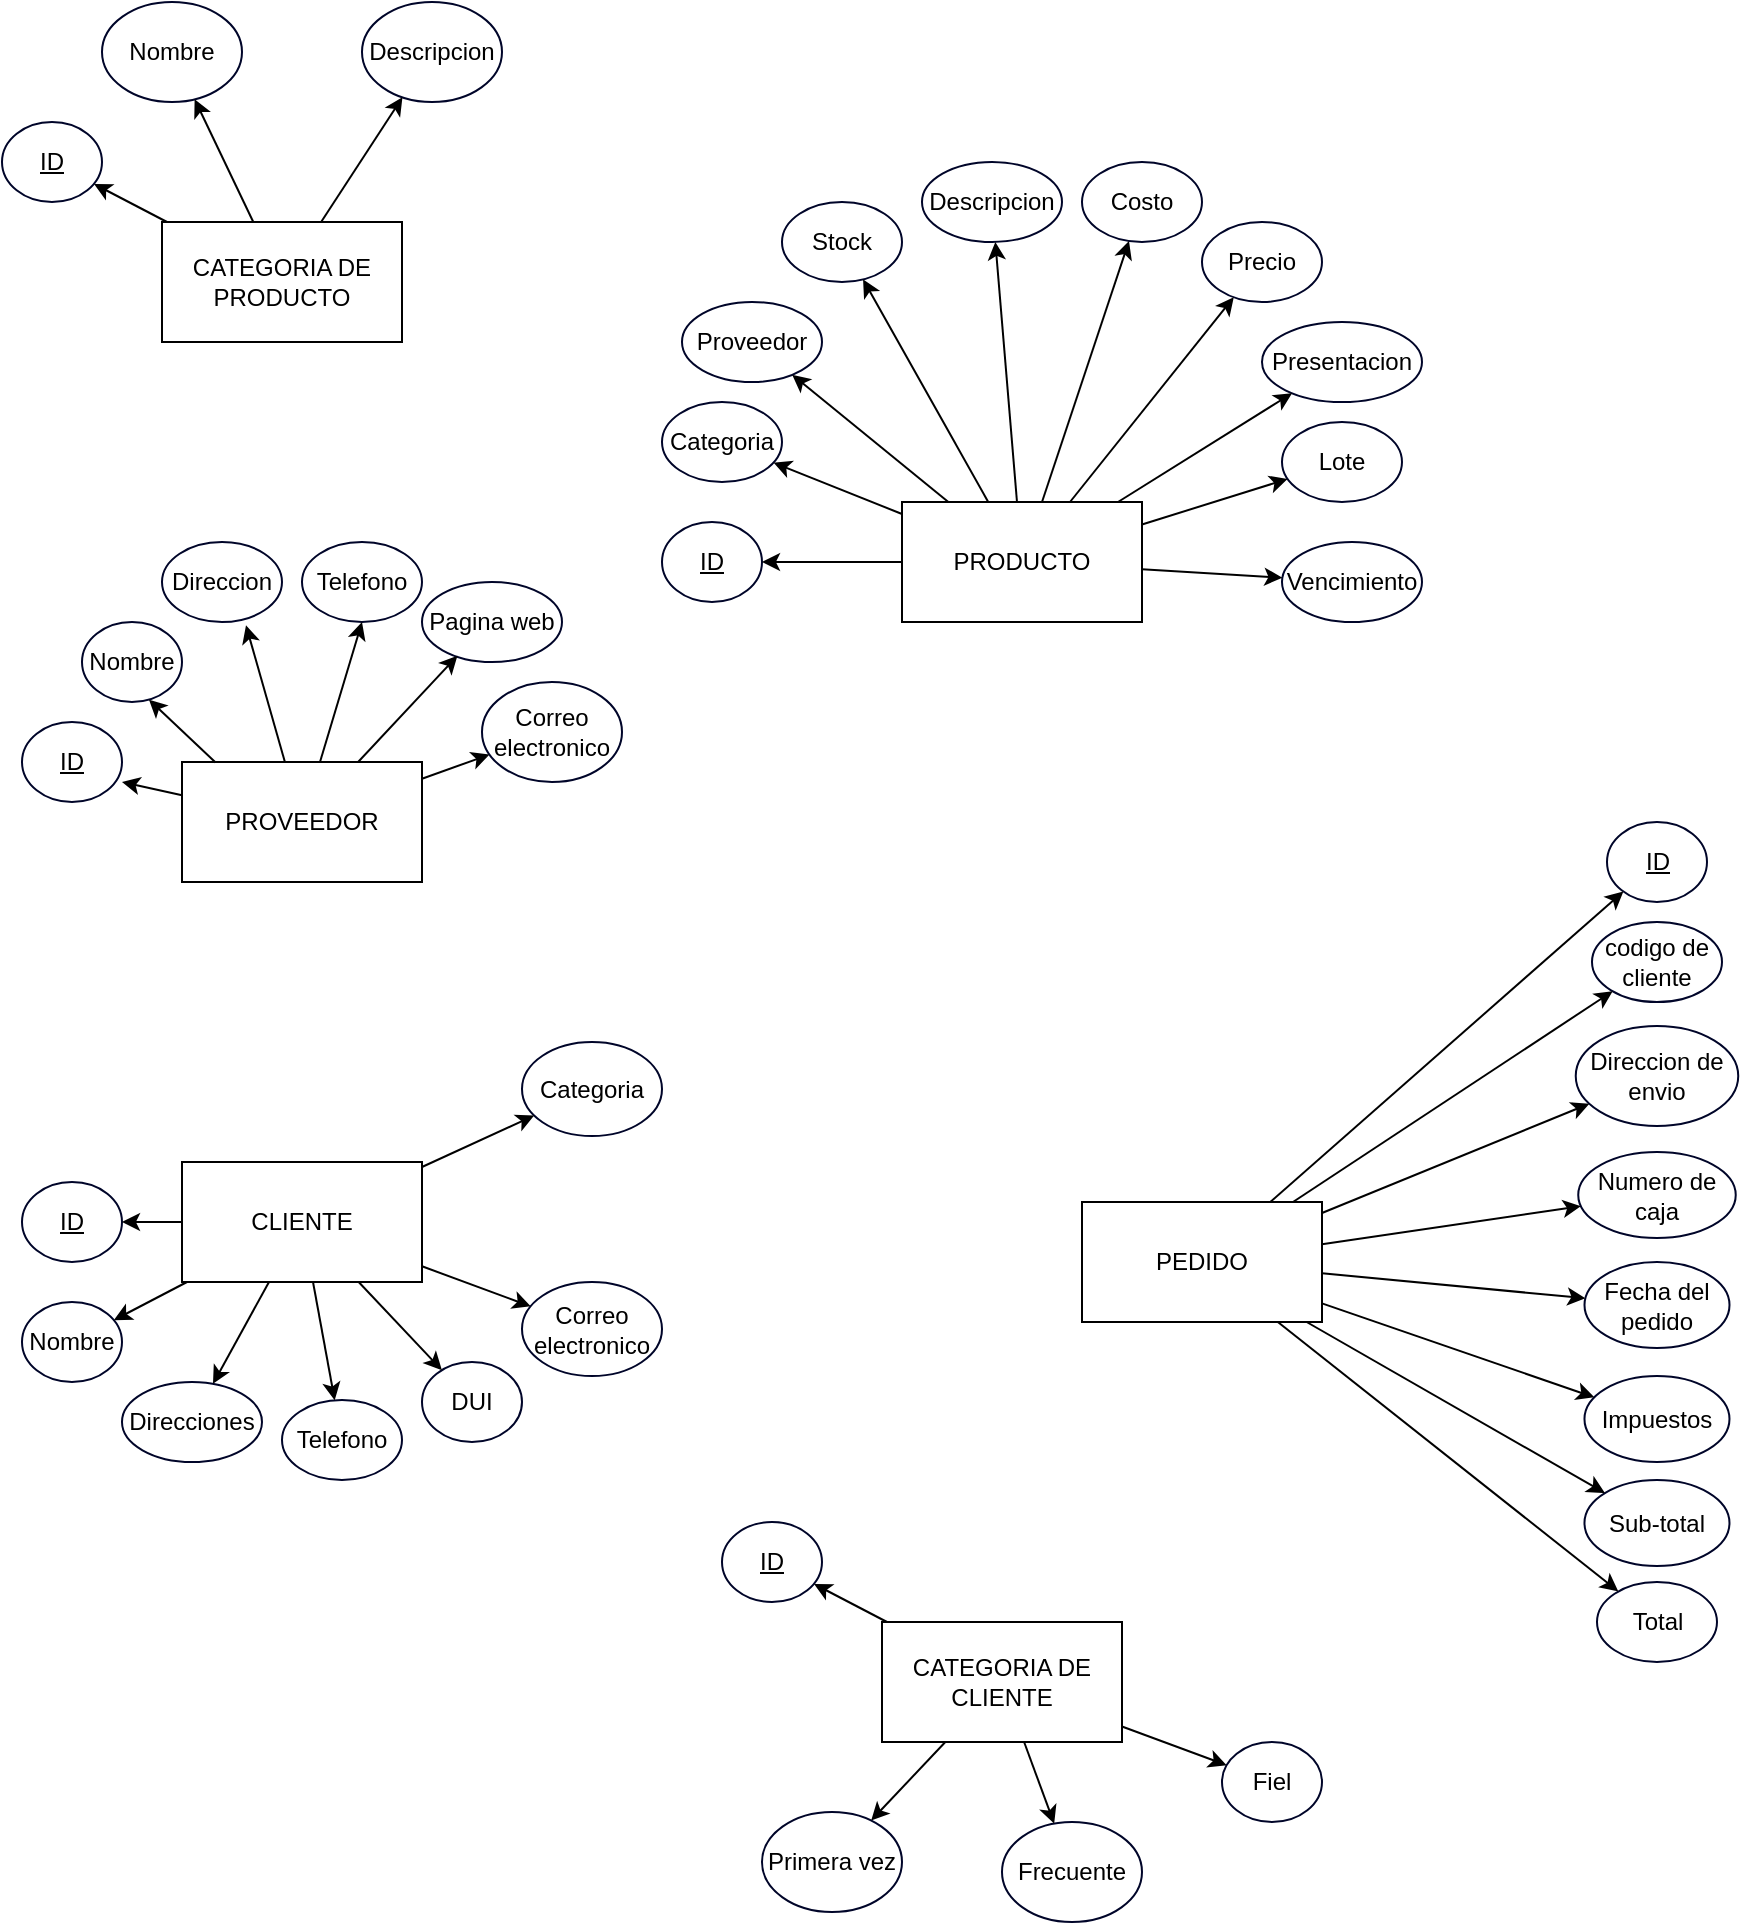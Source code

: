 <mxfile version="21.7.4" type="github">
  <diagram id="R2lEEEUBdFMjLlhIrx00" name="Page-1">
    <mxGraphModel dx="978" dy="1631" grid="1" gridSize="10" guides="1" tooltips="1" connect="1" arrows="1" fold="1" page="1" pageScale="1" pageWidth="850" pageHeight="1100" math="0" shadow="0" extFonts="Permanent Marker^https://fonts.googleapis.com/css?family=Permanent+Marker">
      <root>
        <mxCell id="0" />
        <mxCell id="1" parent="0" />
        <mxCell id="IUQkrYkWNU4oUDDJXFgj-1" value="CLIENTE" style="rounded=0;whiteSpace=wrap;html=1;" vertex="1" parent="1">
          <mxGeometry x="110" y="340" width="120" height="60" as="geometry" />
        </mxCell>
        <mxCell id="IUQkrYkWNU4oUDDJXFgj-2" value="CATEGORIA DE CLIENTE" style="rounded=0;whiteSpace=wrap;html=1;" vertex="1" parent="1">
          <mxGeometry x="460" y="570" width="120" height="60" as="geometry" />
        </mxCell>
        <mxCell id="IUQkrYkWNU4oUDDJXFgj-3" value="PEDIDO" style="rounded=0;whiteSpace=wrap;html=1;" vertex="1" parent="1">
          <mxGeometry x="560" y="360" width="120" height="60" as="geometry" />
        </mxCell>
        <mxCell id="IUQkrYkWNU4oUDDJXFgj-4" value="PRODUCTO" style="rounded=0;whiteSpace=wrap;html=1;" vertex="1" parent="1">
          <mxGeometry x="470" y="10" width="120" height="60" as="geometry" />
        </mxCell>
        <mxCell id="IUQkrYkWNU4oUDDJXFgj-5" value="PROVEEDOR" style="rounded=0;whiteSpace=wrap;html=1;" vertex="1" parent="1">
          <mxGeometry x="110" y="140" width="120" height="60" as="geometry" />
        </mxCell>
        <mxCell id="IUQkrYkWNU4oUDDJXFgj-6" value="&lt;u&gt;ID&lt;/u&gt;" style="ellipse;whiteSpace=wrap;html=1;strokeColor=#000529;" vertex="1" parent="1">
          <mxGeometry x="30" y="120" width="50" height="40" as="geometry" />
        </mxCell>
        <mxCell id="IUQkrYkWNU4oUDDJXFgj-7" value="Nombre" style="ellipse;whiteSpace=wrap;html=1;strokeColor=#000529;" vertex="1" parent="1">
          <mxGeometry x="60" y="70" width="50" height="40" as="geometry" />
        </mxCell>
        <mxCell id="IUQkrYkWNU4oUDDJXFgj-8" value="Direccion" style="ellipse;whiteSpace=wrap;html=1;strokeColor=#000529;" vertex="1" parent="1">
          <mxGeometry x="100" y="30" width="60" height="40" as="geometry" />
        </mxCell>
        <mxCell id="IUQkrYkWNU4oUDDJXFgj-9" value="Telefono" style="ellipse;whiteSpace=wrap;html=1;strokeColor=#000529;" vertex="1" parent="1">
          <mxGeometry x="170" y="30" width="60" height="40" as="geometry" />
        </mxCell>
        <mxCell id="IUQkrYkWNU4oUDDJXFgj-10" value="Pagina web" style="ellipse;whiteSpace=wrap;html=1;strokeColor=#000529;" vertex="1" parent="1">
          <mxGeometry x="230" y="50" width="70" height="40" as="geometry" />
        </mxCell>
        <mxCell id="IUQkrYkWNU4oUDDJXFgj-12" value="Correo electronico" style="ellipse;whiteSpace=wrap;html=1;strokeColor=#000529;" vertex="1" parent="1">
          <mxGeometry x="260" y="100" width="70" height="50" as="geometry" />
        </mxCell>
        <mxCell id="IUQkrYkWNU4oUDDJXFgj-39" value="&lt;u&gt;ID&lt;/u&gt;" style="ellipse;whiteSpace=wrap;html=1;strokeColor=#000529;" vertex="1" parent="1">
          <mxGeometry x="30" y="350" width="50" height="40" as="geometry" />
        </mxCell>
        <mxCell id="IUQkrYkWNU4oUDDJXFgj-40" value="Nombre" style="ellipse;whiteSpace=wrap;html=1;strokeColor=#000529;" vertex="1" parent="1">
          <mxGeometry x="30" y="410" width="50" height="40" as="geometry" />
        </mxCell>
        <mxCell id="IUQkrYkWNU4oUDDJXFgj-42" value="Direcciones" style="ellipse;whiteSpace=wrap;html=1;strokeColor=#000529;shadow=0;" vertex="1" parent="1">
          <mxGeometry x="80" y="450" width="70" height="40" as="geometry" />
        </mxCell>
        <mxCell id="IUQkrYkWNU4oUDDJXFgj-45" value="Telefono" style="ellipse;whiteSpace=wrap;html=1;strokeColor=#000529;" vertex="1" parent="1">
          <mxGeometry x="160" y="459" width="60" height="40" as="geometry" />
        </mxCell>
        <mxCell id="IUQkrYkWNU4oUDDJXFgj-46" value="DUI" style="ellipse;whiteSpace=wrap;html=1;strokeColor=#000529;" vertex="1" parent="1">
          <mxGeometry x="230" y="440" width="50" height="40" as="geometry" />
        </mxCell>
        <mxCell id="IUQkrYkWNU4oUDDJXFgj-47" value="Correo electronico" style="ellipse;whiteSpace=wrap;html=1;strokeColor=#000529;" vertex="1" parent="1">
          <mxGeometry x="280" y="400" width="70" height="47" as="geometry" />
        </mxCell>
        <mxCell id="IUQkrYkWNU4oUDDJXFgj-63" value="Categoria" style="ellipse;whiteSpace=wrap;html=1;strokeColor=#000529;" vertex="1" parent="1">
          <mxGeometry x="280" y="280" width="70" height="47" as="geometry" />
        </mxCell>
        <mxCell id="IUQkrYkWNU4oUDDJXFgj-65" value="&lt;u&gt;ID&lt;/u&gt;" style="ellipse;whiteSpace=wrap;html=1;strokeColor=#000529;" vertex="1" parent="1">
          <mxGeometry x="380" y="520" width="50" height="40" as="geometry" />
        </mxCell>
        <mxCell id="IUQkrYkWNU4oUDDJXFgj-66" value="Primera vez" style="ellipse;whiteSpace=wrap;html=1;strokeColor=#000529;" vertex="1" parent="1">
          <mxGeometry x="400" y="665" width="70" height="50" as="geometry" />
        </mxCell>
        <mxCell id="IUQkrYkWNU4oUDDJXFgj-67" value="Frecuente" style="ellipse;whiteSpace=wrap;html=1;strokeColor=#000529;" vertex="1" parent="1">
          <mxGeometry x="520" y="670" width="70" height="50" as="geometry" />
        </mxCell>
        <mxCell id="IUQkrYkWNU4oUDDJXFgj-68" value="Fiel" style="ellipse;whiteSpace=wrap;html=1;strokeColor=#000529;" vertex="1" parent="1">
          <mxGeometry x="630" y="630" width="50" height="40" as="geometry" />
        </mxCell>
        <mxCell id="IUQkrYkWNU4oUDDJXFgj-70" value="" style="endArrow=classic;html=1;rounded=0;" edge="1" parent="1" source="IUQkrYkWNU4oUDDJXFgj-2" target="IUQkrYkWNU4oUDDJXFgj-65">
          <mxGeometry width="50" height="50" relative="1" as="geometry">
            <mxPoint x="350" y="640" as="sourcePoint" />
            <mxPoint x="400" y="590" as="targetPoint" />
          </mxGeometry>
        </mxCell>
        <mxCell id="IUQkrYkWNU4oUDDJXFgj-71" value="" style="endArrow=classic;html=1;rounded=0;" edge="1" parent="1" source="IUQkrYkWNU4oUDDJXFgj-2" target="IUQkrYkWNU4oUDDJXFgj-66">
          <mxGeometry width="50" height="50" relative="1" as="geometry">
            <mxPoint x="470" y="610" as="sourcePoint" />
            <mxPoint x="425" y="680" as="targetPoint" />
          </mxGeometry>
        </mxCell>
        <mxCell id="IUQkrYkWNU4oUDDJXFgj-72" value="" style="endArrow=classic;html=1;rounded=0;" edge="1" parent="1" source="IUQkrYkWNU4oUDDJXFgj-1" target="IUQkrYkWNU4oUDDJXFgj-63">
          <mxGeometry width="50" height="50" relative="1" as="geometry">
            <mxPoint x="480" y="390" as="sourcePoint" />
            <mxPoint x="370" y="440" as="targetPoint" />
          </mxGeometry>
        </mxCell>
        <mxCell id="IUQkrYkWNU4oUDDJXFgj-73" value="" style="endArrow=classic;html=1;rounded=0;" edge="1" parent="1" source="IUQkrYkWNU4oUDDJXFgj-1" target="IUQkrYkWNU4oUDDJXFgj-47">
          <mxGeometry width="50" height="50" relative="1" as="geometry">
            <mxPoint x="239" y="372" as="sourcePoint" />
            <mxPoint x="290" y="363" as="targetPoint" />
          </mxGeometry>
        </mxCell>
        <mxCell id="IUQkrYkWNU4oUDDJXFgj-74" value="" style="endArrow=classic;html=1;rounded=0;" edge="1" parent="1" source="IUQkrYkWNU4oUDDJXFgj-1" target="IUQkrYkWNU4oUDDJXFgj-46">
          <mxGeometry width="50" height="50" relative="1" as="geometry">
            <mxPoint x="249" y="382" as="sourcePoint" />
            <mxPoint x="300" y="373" as="targetPoint" />
          </mxGeometry>
        </mxCell>
        <mxCell id="IUQkrYkWNU4oUDDJXFgj-75" value="" style="endArrow=classic;html=1;rounded=0;" edge="1" parent="1" source="IUQkrYkWNU4oUDDJXFgj-1" target="IUQkrYkWNU4oUDDJXFgj-45">
          <mxGeometry width="50" height="50" relative="1" as="geometry">
            <mxPoint x="259" y="392" as="sourcePoint" />
            <mxPoint x="310" y="383" as="targetPoint" />
          </mxGeometry>
        </mxCell>
        <mxCell id="IUQkrYkWNU4oUDDJXFgj-76" value="" style="endArrow=classic;html=1;rounded=0;" edge="1" parent="1" source="IUQkrYkWNU4oUDDJXFgj-1" target="IUQkrYkWNU4oUDDJXFgj-42">
          <mxGeometry width="50" height="50" relative="1" as="geometry">
            <mxPoint x="269" y="402" as="sourcePoint" />
            <mxPoint x="320" y="393" as="targetPoint" />
          </mxGeometry>
        </mxCell>
        <mxCell id="IUQkrYkWNU4oUDDJXFgj-77" value="" style="endArrow=classic;html=1;rounded=0;" edge="1" parent="1" source="IUQkrYkWNU4oUDDJXFgj-1" target="IUQkrYkWNU4oUDDJXFgj-40">
          <mxGeometry width="50" height="50" relative="1" as="geometry">
            <mxPoint x="150" y="410" as="sourcePoint" />
            <mxPoint x="135" y="469" as="targetPoint" />
          </mxGeometry>
        </mxCell>
        <mxCell id="IUQkrYkWNU4oUDDJXFgj-78" value="" style="endArrow=classic;html=1;rounded=0;" edge="1" parent="1" source="IUQkrYkWNU4oUDDJXFgj-1" target="IUQkrYkWNU4oUDDJXFgj-39">
          <mxGeometry width="50" height="50" relative="1" as="geometry">
            <mxPoint x="160" y="420" as="sourcePoint" />
            <mxPoint x="90" y="330" as="targetPoint" />
          </mxGeometry>
        </mxCell>
        <mxCell id="IUQkrYkWNU4oUDDJXFgj-79" value="" style="endArrow=classic;html=1;rounded=0;" edge="1" parent="1" source="IUQkrYkWNU4oUDDJXFgj-2" target="IUQkrYkWNU4oUDDJXFgj-67">
          <mxGeometry width="50" height="50" relative="1" as="geometry">
            <mxPoint x="160" y="650" as="sourcePoint" />
            <mxPoint x="145" y="709" as="targetPoint" />
          </mxGeometry>
        </mxCell>
        <mxCell id="IUQkrYkWNU4oUDDJXFgj-80" value="" style="endArrow=classic;html=1;rounded=0;" edge="1" parent="1" source="IUQkrYkWNU4oUDDJXFgj-2" target="IUQkrYkWNU4oUDDJXFgj-68">
          <mxGeometry width="50" height="50" relative="1" as="geometry">
            <mxPoint x="530" y="640" as="sourcePoint" />
            <mxPoint x="555" y="670" as="targetPoint" />
          </mxGeometry>
        </mxCell>
        <mxCell id="IUQkrYkWNU4oUDDJXFgj-82" value="CATEGORIA DE PRODUCTO" style="rounded=0;whiteSpace=wrap;html=1;direction=east;" vertex="1" parent="1">
          <mxGeometry x="100" y="-130" width="120" height="60" as="geometry" />
        </mxCell>
        <mxCell id="IUQkrYkWNU4oUDDJXFgj-83" value="&lt;u&gt;ID&lt;/u&gt;" style="ellipse;whiteSpace=wrap;html=1;strokeColor=#000529;direction=east;" vertex="1" parent="1">
          <mxGeometry x="20" y="-180" width="50" height="40" as="geometry" />
        </mxCell>
        <mxCell id="IUQkrYkWNU4oUDDJXFgj-84" value="Nombre" style="ellipse;whiteSpace=wrap;html=1;strokeColor=#000529;direction=east;" vertex="1" parent="1">
          <mxGeometry x="70" y="-240" width="70" height="50" as="geometry" />
        </mxCell>
        <mxCell id="IUQkrYkWNU4oUDDJXFgj-85" value="Descripcion" style="ellipse;whiteSpace=wrap;html=1;strokeColor=#000529;direction=east;" vertex="1" parent="1">
          <mxGeometry x="200" y="-240" width="70" height="50" as="geometry" />
        </mxCell>
        <mxCell id="IUQkrYkWNU4oUDDJXFgj-87" value="" style="endArrow=classic;html=1;rounded=0;" edge="1" parent="1" source="IUQkrYkWNU4oUDDJXFgj-82" target="IUQkrYkWNU4oUDDJXFgj-83">
          <mxGeometry width="50" height="50" relative="1" as="geometry">
            <mxPoint x="-10" y="-60" as="sourcePoint" />
            <mxPoint x="40" y="-110" as="targetPoint" />
          </mxGeometry>
        </mxCell>
        <mxCell id="IUQkrYkWNU4oUDDJXFgj-88" value="" style="endArrow=classic;html=1;rounded=0;" edge="1" parent="1" source="IUQkrYkWNU4oUDDJXFgj-82" target="IUQkrYkWNU4oUDDJXFgj-84">
          <mxGeometry width="50" height="50" relative="1" as="geometry">
            <mxPoint x="110" y="-90" as="sourcePoint" />
            <mxPoint x="65" y="-20" as="targetPoint" />
          </mxGeometry>
        </mxCell>
        <mxCell id="IUQkrYkWNU4oUDDJXFgj-89" value="" style="endArrow=classic;html=1;rounded=0;" edge="1" parent="1" source="IUQkrYkWNU4oUDDJXFgj-82" target="IUQkrYkWNU4oUDDJXFgj-85">
          <mxGeometry width="50" height="50" relative="1" as="geometry">
            <mxPoint x="170" y="-120" as="sourcePoint" />
            <mxPoint x="-215" y="9" as="targetPoint" />
          </mxGeometry>
        </mxCell>
        <mxCell id="IUQkrYkWNU4oUDDJXFgj-91" value="&lt;u&gt;ID&lt;/u&gt;" style="ellipse;whiteSpace=wrap;html=1;strokeColor=#000529;direction=east;" vertex="1" parent="1">
          <mxGeometry x="350" y="20" width="50" height="40" as="geometry" />
        </mxCell>
        <mxCell id="IUQkrYkWNU4oUDDJXFgj-92" value="" style="endArrow=classic;html=1;rounded=0;entryX=1;entryY=0.75;entryDx=0;entryDy=0;entryPerimeter=0;" edge="1" parent="1" source="IUQkrYkWNU4oUDDJXFgj-5" target="IUQkrYkWNU4oUDDJXFgj-6">
          <mxGeometry width="50" height="50" relative="1" as="geometry">
            <mxPoint x="110" y="-90" as="sourcePoint" />
            <mxPoint x="55" y="-130" as="targetPoint" />
          </mxGeometry>
        </mxCell>
        <mxCell id="IUQkrYkWNU4oUDDJXFgj-93" value="" style="endArrow=classic;html=1;rounded=0;exitX=0.14;exitY=0.004;exitDx=0;exitDy=0;entryX=0.669;entryY=0.97;entryDx=0;entryDy=0;entryPerimeter=0;exitPerimeter=0;" edge="1" parent="1" source="IUQkrYkWNU4oUDDJXFgj-5" target="IUQkrYkWNU4oUDDJXFgj-7">
          <mxGeometry width="50" height="50" relative="1" as="geometry">
            <mxPoint x="120" y="180" as="sourcePoint" />
            <mxPoint x="90" y="160" as="targetPoint" />
          </mxGeometry>
        </mxCell>
        <mxCell id="IUQkrYkWNU4oUDDJXFgj-94" value="" style="endArrow=classic;html=1;rounded=0;entryX=0.7;entryY=1.042;entryDx=0;entryDy=0;entryPerimeter=0;" edge="1" parent="1" source="IUQkrYkWNU4oUDDJXFgj-5" target="IUQkrYkWNU4oUDDJXFgj-8">
          <mxGeometry width="50" height="50" relative="1" as="geometry">
            <mxPoint x="130" y="190" as="sourcePoint" />
            <mxPoint x="100" y="170" as="targetPoint" />
          </mxGeometry>
        </mxCell>
        <mxCell id="IUQkrYkWNU4oUDDJXFgj-95" value="" style="endArrow=classic;html=1;rounded=0;entryX=0.5;entryY=1;entryDx=0;entryDy=0;" edge="1" parent="1" source="IUQkrYkWNU4oUDDJXFgj-5" target="IUQkrYkWNU4oUDDJXFgj-9">
          <mxGeometry width="50" height="50" relative="1" as="geometry">
            <mxPoint x="168" y="148" as="sourcePoint" />
            <mxPoint x="152" y="82" as="targetPoint" />
          </mxGeometry>
        </mxCell>
        <mxCell id="IUQkrYkWNU4oUDDJXFgj-96" value="" style="endArrow=classic;html=1;rounded=0;entryX=0.253;entryY=0.923;entryDx=0;entryDy=0;entryPerimeter=0;" edge="1" parent="1" source="IUQkrYkWNU4oUDDJXFgj-5" target="IUQkrYkWNU4oUDDJXFgj-10">
          <mxGeometry width="50" height="50" relative="1" as="geometry">
            <mxPoint x="178" y="158" as="sourcePoint" />
            <mxPoint x="162" y="92" as="targetPoint" />
          </mxGeometry>
        </mxCell>
        <mxCell id="IUQkrYkWNU4oUDDJXFgj-97" value="" style="endArrow=classic;html=1;rounded=0;" edge="1" parent="1" source="IUQkrYkWNU4oUDDJXFgj-5" target="IUQkrYkWNU4oUDDJXFgj-12">
          <mxGeometry width="50" height="50" relative="1" as="geometry">
            <mxPoint x="208" y="150" as="sourcePoint" />
            <mxPoint x="258" y="97" as="targetPoint" />
          </mxGeometry>
        </mxCell>
        <mxCell id="IUQkrYkWNU4oUDDJXFgj-98" value="Proveedor" style="ellipse;whiteSpace=wrap;html=1;strokeColor=#000529;" vertex="1" parent="1">
          <mxGeometry x="360" y="-90" width="70" height="40" as="geometry" />
        </mxCell>
        <mxCell id="IUQkrYkWNU4oUDDJXFgj-99" value="Stock" style="ellipse;whiteSpace=wrap;html=1;strokeColor=#000529;" vertex="1" parent="1">
          <mxGeometry x="410" y="-140" width="60" height="40" as="geometry" />
        </mxCell>
        <mxCell id="IUQkrYkWNU4oUDDJXFgj-100" value="Descripcion" style="ellipse;whiteSpace=wrap;html=1;strokeColor=#000529;" vertex="1" parent="1">
          <mxGeometry x="480" y="-160" width="70" height="40" as="geometry" />
        </mxCell>
        <mxCell id="IUQkrYkWNU4oUDDJXFgj-101" value="Costo" style="ellipse;whiteSpace=wrap;html=1;strokeColor=#000529;" vertex="1" parent="1">
          <mxGeometry x="560" y="-160" width="60" height="40" as="geometry" />
        </mxCell>
        <mxCell id="IUQkrYkWNU4oUDDJXFgj-102" value="Precio" style="ellipse;whiteSpace=wrap;html=1;strokeColor=#000529;" vertex="1" parent="1">
          <mxGeometry x="620" y="-130" width="60" height="40" as="geometry" />
        </mxCell>
        <mxCell id="IUQkrYkWNU4oUDDJXFgj-103" value="Presentacion" style="ellipse;whiteSpace=wrap;html=1;strokeColor=#000529;" vertex="1" parent="1">
          <mxGeometry x="650" y="-80" width="80" height="40" as="geometry" />
        </mxCell>
        <mxCell id="IUQkrYkWNU4oUDDJXFgj-104" value="Lote" style="ellipse;whiteSpace=wrap;html=1;strokeColor=#000529;" vertex="1" parent="1">
          <mxGeometry x="660" y="-30" width="60" height="40" as="geometry" />
        </mxCell>
        <mxCell id="IUQkrYkWNU4oUDDJXFgj-105" value="Vencimiento" style="ellipse;whiteSpace=wrap;html=1;strokeColor=#000529;" vertex="1" parent="1">
          <mxGeometry x="660" y="30" width="70" height="40" as="geometry" />
        </mxCell>
        <mxCell id="IUQkrYkWNU4oUDDJXFgj-106" value="Categoria" style="ellipse;whiteSpace=wrap;html=1;strokeColor=#000529;" vertex="1" parent="1">
          <mxGeometry x="350" y="-40" width="60" height="40" as="geometry" />
        </mxCell>
        <mxCell id="IUQkrYkWNU4oUDDJXFgj-107" value="" style="endArrow=classic;html=1;rounded=0;" edge="1" parent="1" source="IUQkrYkWNU4oUDDJXFgj-4" target="IUQkrYkWNU4oUDDJXFgj-91">
          <mxGeometry width="50" height="50" relative="1" as="geometry">
            <mxPoint x="185" y="-119" as="sourcePoint" />
            <mxPoint x="235" y="-178" as="targetPoint" />
          </mxGeometry>
        </mxCell>
        <mxCell id="IUQkrYkWNU4oUDDJXFgj-108" value="" style="endArrow=classic;html=1;rounded=0;" edge="1" parent="1" source="IUQkrYkWNU4oUDDJXFgj-4" target="IUQkrYkWNU4oUDDJXFgj-106">
          <mxGeometry width="50" height="50" relative="1" as="geometry">
            <mxPoint x="480" y="50" as="sourcePoint" />
            <mxPoint x="410" y="50" as="targetPoint" />
          </mxGeometry>
        </mxCell>
        <mxCell id="IUQkrYkWNU4oUDDJXFgj-109" value="" style="endArrow=classic;html=1;rounded=0;" edge="1" parent="1" source="IUQkrYkWNU4oUDDJXFgj-4" target="IUQkrYkWNU4oUDDJXFgj-98">
          <mxGeometry width="50" height="50" relative="1" as="geometry">
            <mxPoint x="490" y="60" as="sourcePoint" />
            <mxPoint x="420" y="60" as="targetPoint" />
          </mxGeometry>
        </mxCell>
        <mxCell id="IUQkrYkWNU4oUDDJXFgj-110" value="" style="endArrow=classic;html=1;rounded=0;" edge="1" parent="1" source="IUQkrYkWNU4oUDDJXFgj-4" target="IUQkrYkWNU4oUDDJXFgj-99">
          <mxGeometry width="50" height="50" relative="1" as="geometry">
            <mxPoint x="503" y="20" as="sourcePoint" />
            <mxPoint x="425" y="-44" as="targetPoint" />
          </mxGeometry>
        </mxCell>
        <mxCell id="IUQkrYkWNU4oUDDJXFgj-111" value="" style="endArrow=classic;html=1;rounded=0;" edge="1" parent="1" source="IUQkrYkWNU4oUDDJXFgj-4" target="IUQkrYkWNU4oUDDJXFgj-100">
          <mxGeometry width="50" height="50" relative="1" as="geometry">
            <mxPoint x="513" y="30" as="sourcePoint" />
            <mxPoint x="435" y="-34" as="targetPoint" />
          </mxGeometry>
        </mxCell>
        <mxCell id="IUQkrYkWNU4oUDDJXFgj-112" value="" style="endArrow=classic;html=1;rounded=0;" edge="1" parent="1" source="IUQkrYkWNU4oUDDJXFgj-4" target="IUQkrYkWNU4oUDDJXFgj-101">
          <mxGeometry width="50" height="50" relative="1" as="geometry">
            <mxPoint x="540" y="20" as="sourcePoint" />
            <mxPoint x="527" y="-110" as="targetPoint" />
          </mxGeometry>
        </mxCell>
        <mxCell id="IUQkrYkWNU4oUDDJXFgj-113" value="" style="endArrow=classic;html=1;rounded=0;" edge="1" parent="1" source="IUQkrYkWNU4oUDDJXFgj-4" target="IUQkrYkWNU4oUDDJXFgj-102">
          <mxGeometry width="50" height="50" relative="1" as="geometry">
            <mxPoint x="550" y="20" as="sourcePoint" />
            <mxPoint x="593" y="-110" as="targetPoint" />
          </mxGeometry>
        </mxCell>
        <mxCell id="IUQkrYkWNU4oUDDJXFgj-114" value="" style="endArrow=classic;html=1;rounded=0;" edge="1" parent="1" source="IUQkrYkWNU4oUDDJXFgj-4" target="IUQkrYkWNU4oUDDJXFgj-103">
          <mxGeometry width="50" height="50" relative="1" as="geometry">
            <mxPoint x="560" y="30" as="sourcePoint" />
            <mxPoint x="603" y="-100" as="targetPoint" />
          </mxGeometry>
        </mxCell>
        <mxCell id="IUQkrYkWNU4oUDDJXFgj-115" value="" style="endArrow=classic;html=1;rounded=0;" edge="1" parent="1" source="IUQkrYkWNU4oUDDJXFgj-4" target="IUQkrYkWNU4oUDDJXFgj-104">
          <mxGeometry width="50" height="50" relative="1" as="geometry">
            <mxPoint x="570" y="40" as="sourcePoint" />
            <mxPoint x="613" y="-90" as="targetPoint" />
          </mxGeometry>
        </mxCell>
        <mxCell id="IUQkrYkWNU4oUDDJXFgj-116" value="" style="endArrow=classic;html=1;rounded=0;" edge="1" parent="1" source="IUQkrYkWNU4oUDDJXFgj-4" target="IUQkrYkWNU4oUDDJXFgj-105">
          <mxGeometry width="50" height="50" relative="1" as="geometry">
            <mxPoint x="580" y="50" as="sourcePoint" />
            <mxPoint x="623" y="-80" as="targetPoint" />
          </mxGeometry>
        </mxCell>
        <mxCell id="IUQkrYkWNU4oUDDJXFgj-117" value="&lt;u&gt;ID&lt;/u&gt;" style="ellipse;whiteSpace=wrap;html=1;strokeColor=#000529;direction=east;" vertex="1" parent="1">
          <mxGeometry x="822.5" y="170" width="50" height="40" as="geometry" />
        </mxCell>
        <mxCell id="IUQkrYkWNU4oUDDJXFgj-119" value="codigo de cliente" style="ellipse;whiteSpace=wrap;html=1;strokeColor=#000529;" vertex="1" parent="1">
          <mxGeometry x="815" y="220" width="65" height="40" as="geometry" />
        </mxCell>
        <mxCell id="IUQkrYkWNU4oUDDJXFgj-120" value="Direccion&amp;nbsp;de&lt;br&gt;envio" style="ellipse;whiteSpace=wrap;html=1;strokeColor=#000529;" vertex="1" parent="1">
          <mxGeometry x="806.87" y="272" width="81.25" height="50" as="geometry" />
        </mxCell>
        <mxCell id="IUQkrYkWNU4oUDDJXFgj-121" value="Total" style="ellipse;whiteSpace=wrap;html=1;strokeColor=#000529;" vertex="1" parent="1">
          <mxGeometry x="817.5" y="550" width="60" height="40" as="geometry" />
        </mxCell>
        <mxCell id="IUQkrYkWNU4oUDDJXFgj-122" value="Fecha del pedido" style="ellipse;whiteSpace=wrap;html=1;strokeColor=#000529;" vertex="1" parent="1">
          <mxGeometry x="811.25" y="390" width="72.5" height="43" as="geometry" />
        </mxCell>
        <mxCell id="IUQkrYkWNU4oUDDJXFgj-123" value="Numero de caja" style="ellipse;whiteSpace=wrap;html=1;strokeColor=#000529;" vertex="1" parent="1">
          <mxGeometry x="808.12" y="335" width="78.75" height="43" as="geometry" />
        </mxCell>
        <mxCell id="IUQkrYkWNU4oUDDJXFgj-124" value="Impuestos" style="ellipse;whiteSpace=wrap;html=1;strokeColor=#000529;" vertex="1" parent="1">
          <mxGeometry x="811.24" y="447" width="72.5" height="43" as="geometry" />
        </mxCell>
        <mxCell id="IUQkrYkWNU4oUDDJXFgj-125" value="Sub-total" style="ellipse;whiteSpace=wrap;html=1;strokeColor=#000529;" vertex="1" parent="1">
          <mxGeometry x="811.24" y="499" width="72.5" height="43" as="geometry" />
        </mxCell>
        <mxCell id="IUQkrYkWNU4oUDDJXFgj-126" value="" style="endArrow=classic;html=1;rounded=0;" edge="1" parent="1" source="IUQkrYkWNU4oUDDJXFgj-3" target="IUQkrYkWNU4oUDDJXFgj-117">
          <mxGeometry width="50" height="50" relative="1" as="geometry">
            <mxPoint x="240" y="352" as="sourcePoint" />
            <mxPoint x="296" y="327" as="targetPoint" />
          </mxGeometry>
        </mxCell>
        <mxCell id="IUQkrYkWNU4oUDDJXFgj-127" value="" style="endArrow=classic;html=1;rounded=0;" edge="1" parent="1" source="IUQkrYkWNU4oUDDJXFgj-3" target="IUQkrYkWNU4oUDDJXFgj-119">
          <mxGeometry width="50" height="50" relative="1" as="geometry">
            <mxPoint x="664" y="370" as="sourcePoint" />
            <mxPoint x="841" y="215" as="targetPoint" />
          </mxGeometry>
        </mxCell>
        <mxCell id="IUQkrYkWNU4oUDDJXFgj-128" value="" style="endArrow=classic;html=1;rounded=0;" edge="1" parent="1" source="IUQkrYkWNU4oUDDJXFgj-3" target="IUQkrYkWNU4oUDDJXFgj-120">
          <mxGeometry width="50" height="50" relative="1" as="geometry">
            <mxPoint x="676" y="370" as="sourcePoint" />
            <mxPoint x="835" y="265" as="targetPoint" />
          </mxGeometry>
        </mxCell>
        <mxCell id="IUQkrYkWNU4oUDDJXFgj-129" value="" style="endArrow=classic;html=1;rounded=0;" edge="1" parent="1" source="IUQkrYkWNU4oUDDJXFgj-3" target="IUQkrYkWNU4oUDDJXFgj-123">
          <mxGeometry width="50" height="50" relative="1" as="geometry">
            <mxPoint x="690" y="375" as="sourcePoint" />
            <mxPoint x="824" y="321" as="targetPoint" />
          </mxGeometry>
        </mxCell>
        <mxCell id="IUQkrYkWNU4oUDDJXFgj-130" value="" style="endArrow=classic;html=1;rounded=0;" edge="1" parent="1" source="IUQkrYkWNU4oUDDJXFgj-3" target="IUQkrYkWNU4oUDDJXFgj-122">
          <mxGeometry width="50" height="50" relative="1" as="geometry">
            <mxPoint x="700" y="385" as="sourcePoint" />
            <mxPoint x="834" y="331" as="targetPoint" />
          </mxGeometry>
        </mxCell>
        <mxCell id="IUQkrYkWNU4oUDDJXFgj-131" value="" style="endArrow=classic;html=1;rounded=0;" edge="1" parent="1" source="IUQkrYkWNU4oUDDJXFgj-3" target="IUQkrYkWNU4oUDDJXFgj-124">
          <mxGeometry width="50" height="50" relative="1" as="geometry">
            <mxPoint x="690" y="406" as="sourcePoint" />
            <mxPoint x="822" y="418" as="targetPoint" />
          </mxGeometry>
        </mxCell>
        <mxCell id="IUQkrYkWNU4oUDDJXFgj-132" value="" style="endArrow=classic;html=1;rounded=0;" edge="1" parent="1" source="IUQkrYkWNU4oUDDJXFgj-3" target="IUQkrYkWNU4oUDDJXFgj-125">
          <mxGeometry width="50" height="50" relative="1" as="geometry">
            <mxPoint x="690" y="421" as="sourcePoint" />
            <mxPoint x="826" y="468" as="targetPoint" />
          </mxGeometry>
        </mxCell>
        <mxCell id="IUQkrYkWNU4oUDDJXFgj-133" value="" style="endArrow=classic;html=1;rounded=0;" edge="1" parent="1" source="IUQkrYkWNU4oUDDJXFgj-3" target="IUQkrYkWNU4oUDDJXFgj-121">
          <mxGeometry width="50" height="50" relative="1" as="geometry">
            <mxPoint x="700" y="431" as="sourcePoint" />
            <mxPoint x="836" y="478" as="targetPoint" />
          </mxGeometry>
        </mxCell>
      </root>
    </mxGraphModel>
  </diagram>
</mxfile>

